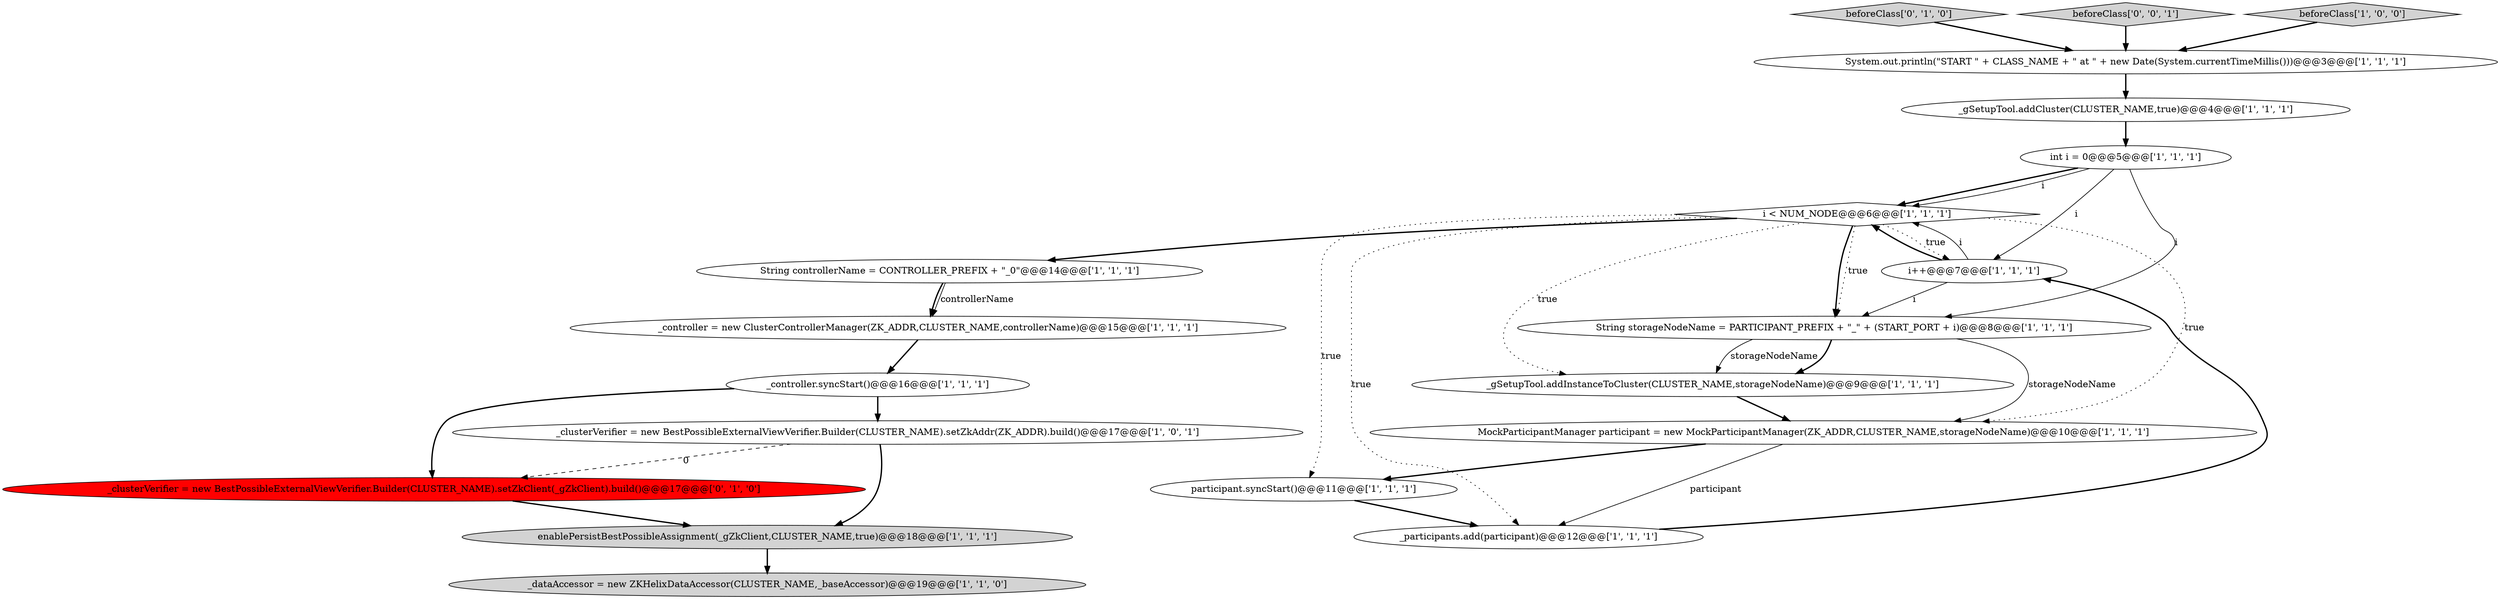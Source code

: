digraph {
14 [style = filled, label = "enablePersistBestPossibleAssignment(_gZkClient,CLUSTER_NAME,true)@@@18@@@['1', '1', '1']", fillcolor = lightgray, shape = ellipse image = "AAA0AAABBB1BBB"];
3 [style = filled, label = "i++@@@7@@@['1', '1', '1']", fillcolor = white, shape = ellipse image = "AAA0AAABBB1BBB"];
10 [style = filled, label = "_dataAccessor = new ZKHelixDataAccessor(CLUSTER_NAME,_baseAccessor)@@@19@@@['1', '1', '0']", fillcolor = lightgray, shape = ellipse image = "AAA0AAABBB1BBB"];
11 [style = filled, label = "_participants.add(participant)@@@12@@@['1', '1', '1']", fillcolor = white, shape = ellipse image = "AAA0AAABBB1BBB"];
17 [style = filled, label = "beforeClass['0', '1', '0']", fillcolor = lightgray, shape = diamond image = "AAA0AAABBB2BBB"];
19 [style = filled, label = "beforeClass['0', '0', '1']", fillcolor = lightgray, shape = diamond image = "AAA0AAABBB3BBB"];
8 [style = filled, label = "participant.syncStart()@@@11@@@['1', '1', '1']", fillcolor = white, shape = ellipse image = "AAA0AAABBB1BBB"];
0 [style = filled, label = "_gSetupTool.addInstanceToCluster(CLUSTER_NAME,storageNodeName)@@@9@@@['1', '1', '1']", fillcolor = white, shape = ellipse image = "AAA0AAABBB1BBB"];
1 [style = filled, label = "beforeClass['1', '0', '0']", fillcolor = lightgray, shape = diamond image = "AAA0AAABBB1BBB"];
5 [style = filled, label = "String storageNodeName = PARTICIPANT_PREFIX + \"_\" + (START_PORT + i)@@@8@@@['1', '1', '1']", fillcolor = white, shape = ellipse image = "AAA0AAABBB1BBB"];
12 [style = filled, label = "_controller.syncStart()@@@16@@@['1', '1', '1']", fillcolor = white, shape = ellipse image = "AAA0AAABBB1BBB"];
2 [style = filled, label = "_controller = new ClusterControllerManager(ZK_ADDR,CLUSTER_NAME,controllerName)@@@15@@@['1', '1', '1']", fillcolor = white, shape = ellipse image = "AAA0AAABBB1BBB"];
6 [style = filled, label = "_clusterVerifier = new BestPossibleExternalViewVerifier.Builder(CLUSTER_NAME).setZkAddr(ZK_ADDR).build()@@@17@@@['1', '0', '1']", fillcolor = white, shape = ellipse image = "AAA0AAABBB1BBB"];
13 [style = filled, label = "System.out.println(\"START \" + CLASS_NAME + \" at \" + new Date(System.currentTimeMillis()))@@@3@@@['1', '1', '1']", fillcolor = white, shape = ellipse image = "AAA0AAABBB1BBB"];
15 [style = filled, label = "_gSetupTool.addCluster(CLUSTER_NAME,true)@@@4@@@['1', '1', '1']", fillcolor = white, shape = ellipse image = "AAA0AAABBB1BBB"];
4 [style = filled, label = "String controllerName = CONTROLLER_PREFIX + \"_0\"@@@14@@@['1', '1', '1']", fillcolor = white, shape = ellipse image = "AAA0AAABBB1BBB"];
16 [style = filled, label = "MockParticipantManager participant = new MockParticipantManager(ZK_ADDR,CLUSTER_NAME,storageNodeName)@@@10@@@['1', '1', '1']", fillcolor = white, shape = ellipse image = "AAA0AAABBB1BBB"];
9 [style = filled, label = "int i = 0@@@5@@@['1', '1', '1']", fillcolor = white, shape = ellipse image = "AAA0AAABBB1BBB"];
18 [style = filled, label = "_clusterVerifier = new BestPossibleExternalViewVerifier.Builder(CLUSTER_NAME).setZkClient(_gZkClient).build()@@@17@@@['0', '1', '0']", fillcolor = red, shape = ellipse image = "AAA1AAABBB2BBB"];
7 [style = filled, label = "i < NUM_NODE@@@6@@@['1', '1', '1']", fillcolor = white, shape = diamond image = "AAA0AAABBB1BBB"];
5->16 [style = solid, label="storageNodeName"];
0->16 [style = bold, label=""];
16->8 [style = bold, label=""];
3->5 [style = solid, label="i"];
9->5 [style = solid, label="i"];
3->7 [style = solid, label="i"];
14->10 [style = bold, label=""];
4->2 [style = bold, label=""];
7->4 [style = bold, label=""];
9->7 [style = bold, label=""];
7->0 [style = dotted, label="true"];
12->6 [style = bold, label=""];
1->13 [style = bold, label=""];
2->12 [style = bold, label=""];
7->5 [style = dotted, label="true"];
5->0 [style = solid, label="storageNodeName"];
6->18 [style = dashed, label="0"];
6->14 [style = bold, label=""];
16->11 [style = solid, label="participant"];
7->5 [style = bold, label=""];
19->13 [style = bold, label=""];
7->11 [style = dotted, label="true"];
5->0 [style = bold, label=""];
3->7 [style = bold, label=""];
11->3 [style = bold, label=""];
7->3 [style = dotted, label="true"];
15->9 [style = bold, label=""];
12->18 [style = bold, label=""];
7->16 [style = dotted, label="true"];
17->13 [style = bold, label=""];
4->2 [style = solid, label="controllerName"];
13->15 [style = bold, label=""];
9->7 [style = solid, label="i"];
7->8 [style = dotted, label="true"];
8->11 [style = bold, label=""];
18->14 [style = bold, label=""];
9->3 [style = solid, label="i"];
}
